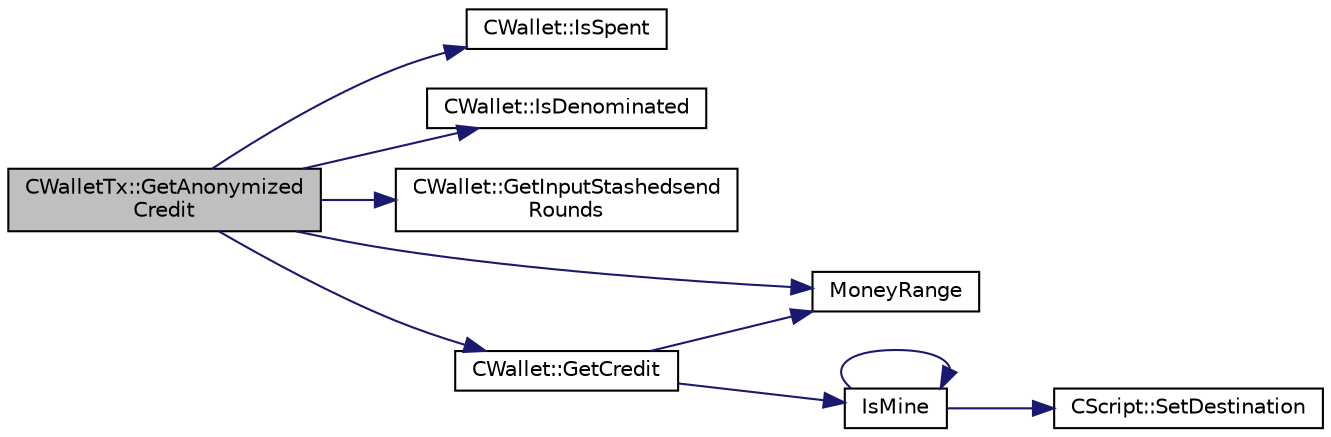 digraph "CWalletTx::GetAnonymizedCredit"
{
  edge [fontname="Helvetica",fontsize="10",labelfontname="Helvetica",labelfontsize="10"];
  node [fontname="Helvetica",fontsize="10",shape=record];
  rankdir="LR";
  Node77 [label="CWalletTx::GetAnonymized\lCredit",height=0.2,width=0.4,color="black", fillcolor="grey75", style="filled", fontcolor="black"];
  Node77 -> Node78 [color="midnightblue",fontsize="10",style="solid",fontname="Helvetica"];
  Node78 [label="CWallet::IsSpent",height=0.2,width=0.4,color="black", fillcolor="white", style="filled",URL="$class_c_wallet.html#a6adcf1c224ed3c3fe4b0b19f6fca75d8"];
  Node77 -> Node79 [color="midnightblue",fontsize="10",style="solid",fontname="Helvetica"];
  Node79 [label="CWallet::IsDenominated",height=0.2,width=0.4,color="black", fillcolor="white", style="filled",URL="$class_c_wallet.html#aadbae9ed508f11c3c2cd4c5a3ecc3477"];
  Node77 -> Node80 [color="midnightblue",fontsize="10",style="solid",fontname="Helvetica"];
  Node80 [label="CWallet::GetInputStashedsend\lRounds",height=0.2,width=0.4,color="black", fillcolor="white", style="filled",URL="$class_c_wallet.html#a9a6ea9a3fe28ec7ef0ed0871647b59db"];
  Node77 -> Node81 [color="midnightblue",fontsize="10",style="solid",fontname="Helvetica"];
  Node81 [label="CWallet::GetCredit",height=0.2,width=0.4,color="black", fillcolor="white", style="filled",URL="$class_c_wallet.html#aa60b69c7d4ea6063ed83b13d7c6fe695"];
  Node81 -> Node82 [color="midnightblue",fontsize="10",style="solid",fontname="Helvetica"];
  Node82 [label="MoneyRange",height=0.2,width=0.4,color="black", fillcolor="white", style="filled",URL="$amount_8h.html#a12db56a9a1c931941f0943ecbb278aae"];
  Node81 -> Node83 [color="midnightblue",fontsize="10",style="solid",fontname="Helvetica"];
  Node83 [label="IsMine",height=0.2,width=0.4,color="black", fillcolor="white", style="filled",URL="$script_8cpp.html#adc59cf67d903c1ba1ef225561b85bfce"];
  Node83 -> Node84 [color="midnightblue",fontsize="10",style="solid",fontname="Helvetica"];
  Node84 [label="CScript::SetDestination",height=0.2,width=0.4,color="black", fillcolor="white", style="filled",URL="$class_c_script.html#ad1b5a9077241aa06116040c4f1b7c31e"];
  Node83 -> Node83 [color="midnightblue",fontsize="10",style="solid",fontname="Helvetica"];
  Node77 -> Node82 [color="midnightblue",fontsize="10",style="solid",fontname="Helvetica"];
}
